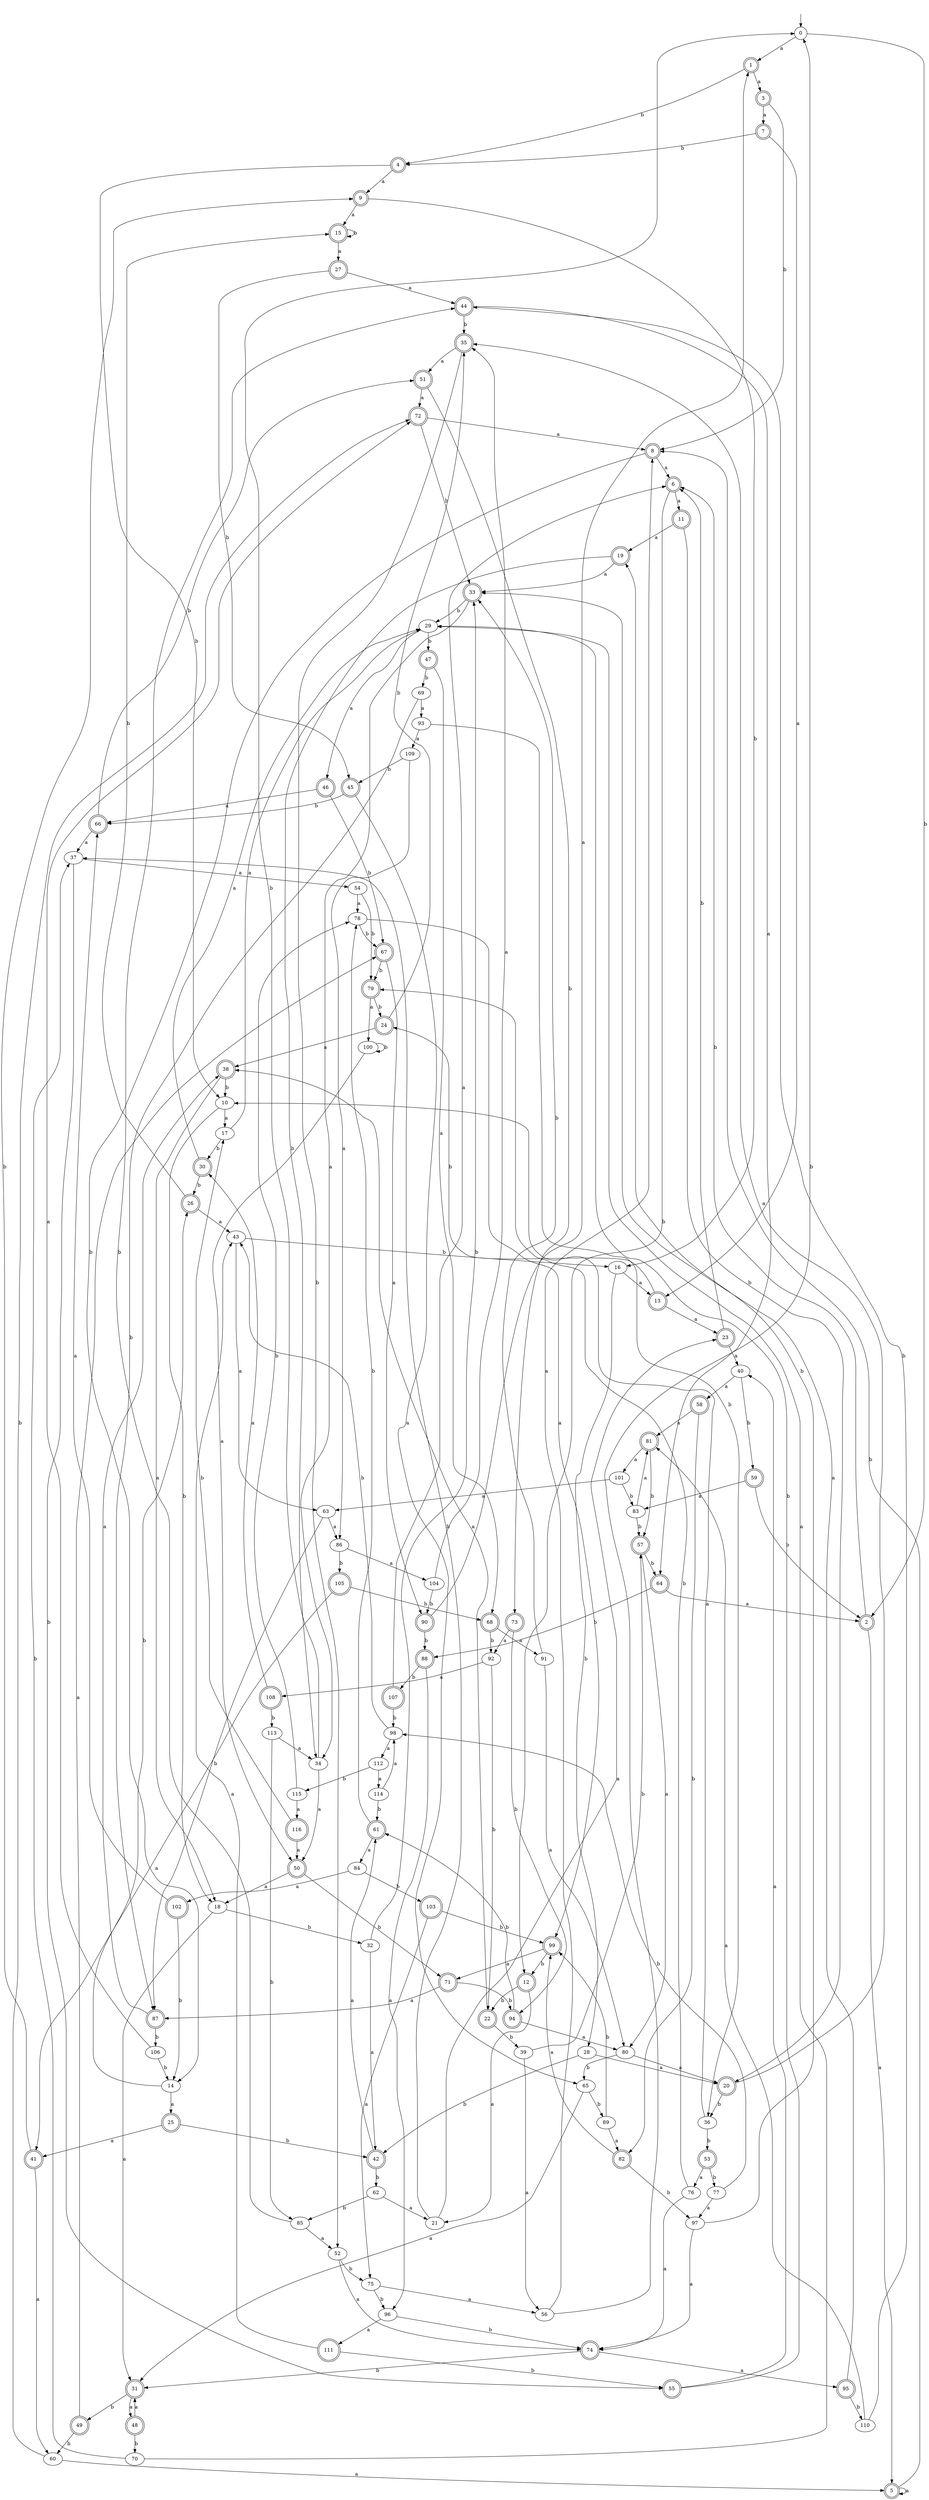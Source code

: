 digraph RandomDFA {
  __start0 [label="", shape=none];
  __start0 -> 0 [label=""];
  0 [shape=circle]
  0 -> 1 [label="a"]
  0 -> 2 [label="b"]
  1 [shape=doublecircle]
  1 -> 3 [label="a"]
  1 -> 4 [label="b"]
  2 [shape=doublecircle]
  2 -> 5 [label="a"]
  2 -> 6 [label="b"]
  3 [shape=doublecircle]
  3 -> 7 [label="a"]
  3 -> 8 [label="b"]
  4 [shape=doublecircle]
  4 -> 9 [label="a"]
  4 -> 10 [label="b"]
  5 [shape=doublecircle]
  5 -> 5 [label="a"]
  5 -> 8 [label="b"]
  6 [shape=doublecircle]
  6 -> 11 [label="a"]
  6 -> 12 [label="b"]
  7 [shape=doublecircle]
  7 -> 13 [label="a"]
  7 -> 4 [label="b"]
  8 [shape=doublecircle]
  8 -> 6 [label="a"]
  8 -> 14 [label="b"]
  9 [shape=doublecircle]
  9 -> 15 [label="a"]
  9 -> 16 [label="b"]
  10
  10 -> 17 [label="a"]
  10 -> 18 [label="b"]
  11 [shape=doublecircle]
  11 -> 19 [label="a"]
  11 -> 20 [label="b"]
  12 [shape=doublecircle]
  12 -> 21 [label="a"]
  12 -> 22 [label="b"]
  13 [shape=doublecircle]
  13 -> 23 [label="a"]
  13 -> 24 [label="b"]
  14
  14 -> 25 [label="a"]
  14 -> 26 [label="b"]
  15 [shape=doublecircle]
  15 -> 27 [label="a"]
  15 -> 15 [label="b"]
  16
  16 -> 13 [label="a"]
  16 -> 28 [label="b"]
  17
  17 -> 29 [label="a"]
  17 -> 30 [label="b"]
  18
  18 -> 31 [label="a"]
  18 -> 32 [label="b"]
  19 [shape=doublecircle]
  19 -> 33 [label="a"]
  19 -> 34 [label="b"]
  20 [shape=doublecircle]
  20 -> 35 [label="a"]
  20 -> 36 [label="b"]
  21
  21 -> 23 [label="a"]
  21 -> 37 [label="b"]
  22 [shape=doublecircle]
  22 -> 38 [label="a"]
  22 -> 39 [label="b"]
  23 [shape=doublecircle]
  23 -> 40 [label="a"]
  23 -> 6 [label="b"]
  24 [shape=doublecircle]
  24 -> 38 [label="a"]
  24 -> 35 [label="b"]
  25 [shape=doublecircle]
  25 -> 41 [label="a"]
  25 -> 42 [label="b"]
  26 [shape=doublecircle]
  26 -> 43 [label="a"]
  26 -> 15 [label="b"]
  27 [shape=doublecircle]
  27 -> 44 [label="a"]
  27 -> 45 [label="b"]
  28
  28 -> 20 [label="a"]
  28 -> 42 [label="b"]
  29
  29 -> 46 [label="a"]
  29 -> 47 [label="b"]
  30 [shape=doublecircle]
  30 -> 29 [label="a"]
  30 -> 26 [label="b"]
  31 [shape=doublecircle]
  31 -> 48 [label="a"]
  31 -> 49 [label="b"]
  32
  32 -> 42 [label="a"]
  32 -> 33 [label="b"]
  33 [shape=doublecircle]
  33 -> 34 [label="a"]
  33 -> 29 [label="b"]
  34
  34 -> 50 [label="a"]
  34 -> 0 [label="b"]
  35 [shape=doublecircle]
  35 -> 51 [label="a"]
  35 -> 52 [label="b"]
  36
  36 -> 10 [label="a"]
  36 -> 53 [label="b"]
  37
  37 -> 54 [label="a"]
  37 -> 55 [label="b"]
  38 [shape=doublecircle]
  38 -> 18 [label="a"]
  38 -> 10 [label="b"]
  39
  39 -> 56 [label="a"]
  39 -> 57 [label="b"]
  40
  40 -> 58 [label="a"]
  40 -> 59 [label="b"]
  41 [shape=doublecircle]
  41 -> 60 [label="a"]
  41 -> 9 [label="b"]
  42 [shape=doublecircle]
  42 -> 61 [label="a"]
  42 -> 62 [label="b"]
  43
  43 -> 63 [label="a"]
  43 -> 16 [label="b"]
  44 [shape=doublecircle]
  44 -> 64 [label="a"]
  44 -> 35 [label="b"]
  45 [shape=doublecircle]
  45 -> 65 [label="a"]
  45 -> 66 [label="b"]
  46 [shape=doublecircle]
  46 -> 66 [label="a"]
  46 -> 67 [label="b"]
  47 [shape=doublecircle]
  47 -> 68 [label="a"]
  47 -> 69 [label="b"]
  48 [shape=doublecircle]
  48 -> 31 [label="a"]
  48 -> 70 [label="b"]
  49 [shape=doublecircle]
  49 -> 67 [label="a"]
  49 -> 60 [label="b"]
  50 [shape=doublecircle]
  50 -> 18 [label="a"]
  50 -> 71 [label="b"]
  51 [shape=doublecircle]
  51 -> 72 [label="a"]
  51 -> 73 [label="b"]
  52
  52 -> 74 [label="a"]
  52 -> 75 [label="b"]
  53 [shape=doublecircle]
  53 -> 76 [label="a"]
  53 -> 77 [label="b"]
  54
  54 -> 78 [label="a"]
  54 -> 79 [label="b"]
  55 [shape=doublecircle]
  55 -> 40 [label="a"]
  55 -> 29 [label="b"]
  56
  56 -> 8 [label="a"]
  56 -> 0 [label="b"]
  57 [shape=doublecircle]
  57 -> 80 [label="a"]
  57 -> 64 [label="b"]
  58 [shape=doublecircle]
  58 -> 81 [label="a"]
  58 -> 82 [label="b"]
  59 [shape=doublecircle]
  59 -> 83 [label="a"]
  59 -> 2 [label="b"]
  60
  60 -> 5 [label="a"]
  60 -> 72 [label="b"]
  61 [shape=doublecircle]
  61 -> 84 [label="a"]
  61 -> 78 [label="b"]
  62
  62 -> 21 [label="a"]
  62 -> 85 [label="b"]
  63
  63 -> 86 [label="a"]
  63 -> 87 [label="b"]
  64 [shape=doublecircle]
  64 -> 2 [label="a"]
  64 -> 88 [label="b"]
  65
  65 -> 31 [label="a"]
  65 -> 89 [label="b"]
  66 [shape=doublecircle]
  66 -> 37 [label="a"]
  66 -> 51 [label="b"]
  67 [shape=doublecircle]
  67 -> 90 [label="a"]
  67 -> 79 [label="b"]
  68 [shape=doublecircle]
  68 -> 91 [label="a"]
  68 -> 92 [label="b"]
  69
  69 -> 93 [label="a"]
  69 -> 87 [label="b"]
  70
  70 -> 29 [label="a"]
  70 -> 37 [label="b"]
  71 [shape=doublecircle]
  71 -> 87 [label="a"]
  71 -> 94 [label="b"]
  72 [shape=doublecircle]
  72 -> 8 [label="a"]
  72 -> 33 [label="b"]
  73 [shape=doublecircle]
  73 -> 92 [label="a"]
  73 -> 94 [label="b"]
  74 [shape=doublecircle]
  74 -> 95 [label="a"]
  74 -> 31 [label="b"]
  75
  75 -> 56 [label="a"]
  75 -> 96 [label="b"]
  76
  76 -> 74 [label="a"]
  76 -> 79 [label="b"]
  77
  77 -> 97 [label="a"]
  77 -> 98 [label="b"]
  78
  78 -> 99 [label="a"]
  78 -> 67 [label="b"]
  79 [shape=doublecircle]
  79 -> 100 [label="a"]
  79 -> 24 [label="b"]
  80
  80 -> 20 [label="a"]
  80 -> 65 [label="b"]
  81 [shape=doublecircle]
  81 -> 101 [label="a"]
  81 -> 57 [label="b"]
  82 [shape=doublecircle]
  82 -> 99 [label="a"]
  82 -> 97 [label="b"]
  83
  83 -> 81 [label="a"]
  83 -> 57 [label="b"]
  84
  84 -> 102 [label="a"]
  84 -> 103 [label="b"]
  85
  85 -> 52 [label="a"]
  85 -> 44 [label="b"]
  86
  86 -> 104 [label="a"]
  86 -> 105 [label="b"]
  87 [shape=doublecircle]
  87 -> 38 [label="a"]
  87 -> 106 [label="b"]
  88 [shape=doublecircle]
  88 -> 96 [label="a"]
  88 -> 107 [label="b"]
  89
  89 -> 82 [label="a"]
  89 -> 99 [label="b"]
  90 [shape=doublecircle]
  90 -> 1 [label="a"]
  90 -> 88 [label="b"]
  91
  91 -> 80 [label="a"]
  91 -> 33 [label="b"]
  92
  92 -> 108 [label="a"]
  92 -> 22 [label="b"]
  93
  93 -> 109 [label="a"]
  93 -> 36 [label="b"]
  94 [shape=doublecircle]
  94 -> 80 [label="a"]
  94 -> 61 [label="b"]
  95 [shape=doublecircle]
  95 -> 33 [label="a"]
  95 -> 110 [label="b"]
  96
  96 -> 111 [label="a"]
  96 -> 74 [label="b"]
  97
  97 -> 74 [label="a"]
  97 -> 19 [label="b"]
  98
  98 -> 112 [label="a"]
  98 -> 43 [label="b"]
  99 [shape=doublecircle]
  99 -> 71 [label="a"]
  99 -> 12 [label="b"]
  100
  100 -> 50 [label="a"]
  100 -> 100 [label="b"]
  101
  101 -> 63 [label="a"]
  101 -> 83 [label="b"]
  102 [shape=doublecircle]
  102 -> 66 [label="a"]
  102 -> 14 [label="b"]
  103 [shape=doublecircle]
  103 -> 75 [label="a"]
  103 -> 99 [label="b"]
  104
  104 -> 35 [label="a"]
  104 -> 90 [label="b"]
  105 [shape=doublecircle]
  105 -> 41 [label="a"]
  105 -> 68 [label="b"]
  106
  106 -> 72 [label="a"]
  106 -> 14 [label="b"]
  107 [shape=doublecircle]
  107 -> 6 [label="a"]
  107 -> 98 [label="b"]
  108 [shape=doublecircle]
  108 -> 30 [label="a"]
  108 -> 113 [label="b"]
  109
  109 -> 86 [label="a"]
  109 -> 45 [label="b"]
  110
  110 -> 81 [label="a"]
  110 -> 44 [label="b"]
  111 [shape=doublecircle]
  111 -> 43 [label="a"]
  111 -> 55 [label="b"]
  112
  112 -> 114 [label="a"]
  112 -> 115 [label="b"]
  113
  113 -> 34 [label="a"]
  113 -> 85 [label="b"]
  114
  114 -> 98 [label="a"]
  114 -> 61 [label="b"]
  115
  115 -> 116 [label="a"]
  115 -> 78 [label="b"]
  116 [shape=doublecircle]
  116 -> 50 [label="a"]
  116 -> 17 [label="b"]
}
